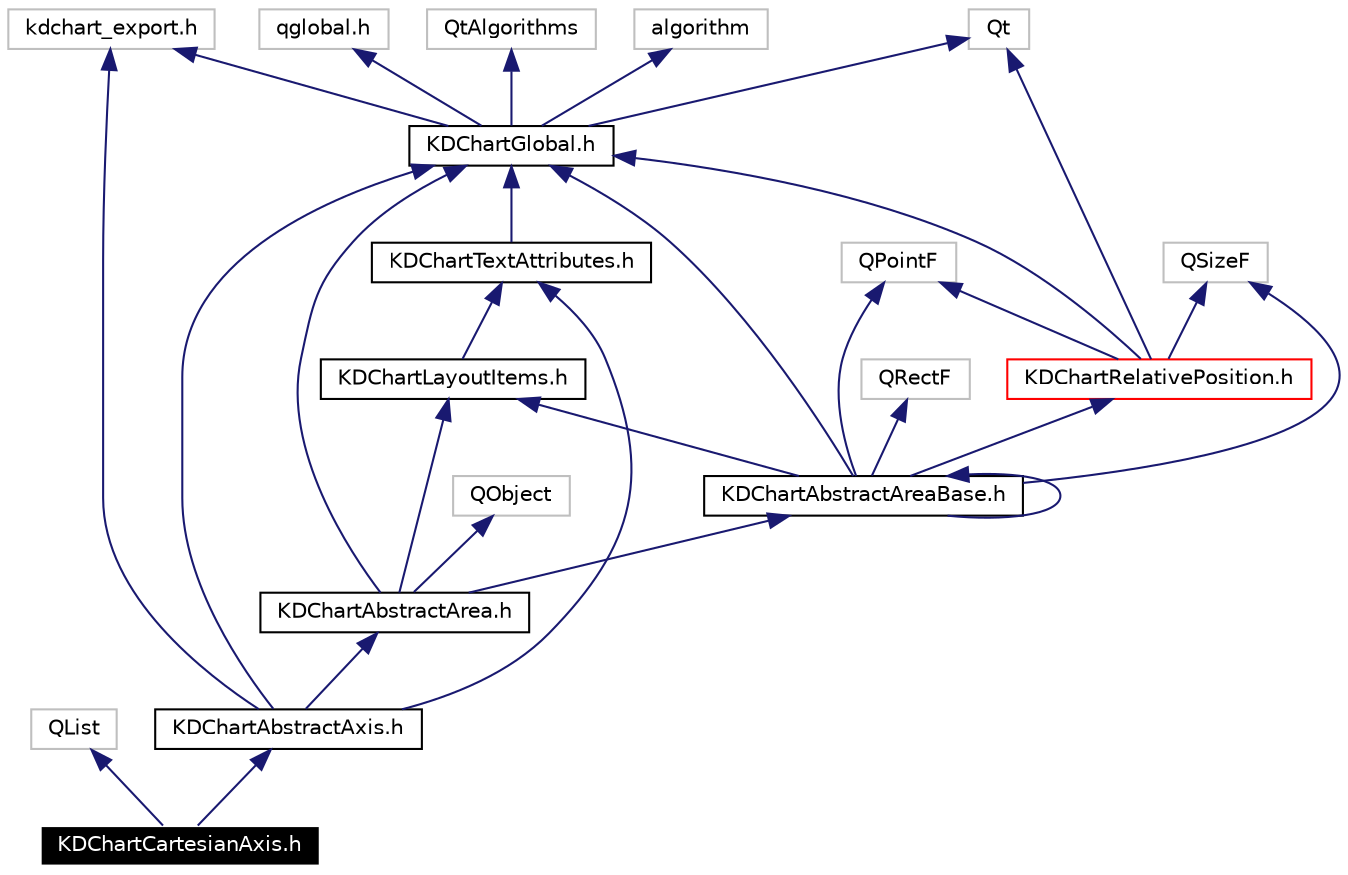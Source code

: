 digraph G
{
  edge [fontname="Helvetica",fontsize=10,labelfontname="Helvetica",labelfontsize=10];
  node [fontname="Helvetica",fontsize=10,shape=record];
  Node1150 [label="KDChartCartesianAxis.h",height=0.2,width=0.4,color="white", fillcolor="black", style="filled" fontcolor="white"];
  Node1151 -> Node1150 [dir=back,color="midnightblue",fontsize=10,style="solid",fontname="Helvetica"];
  Node1151 [label="QList",height=0.2,width=0.4,color="grey75"];
  Node1152 -> Node1150 [dir=back,color="midnightblue",fontsize=10,style="solid",fontname="Helvetica"];
  Node1152 [label="KDChartAbstractAxis.h",height=0.2,width=0.4,color="black",URL="$_k_d_chart_abstract_axis_8h.html"];
  Node1153 -> Node1152 [dir=back,color="midnightblue",fontsize=10,style="solid",fontname="Helvetica"];
  Node1153 [label="kdchart_export.h",height=0.2,width=0.4,color="grey75"];
  Node1154 -> Node1152 [dir=back,color="midnightblue",fontsize=10,style="solid",fontname="Helvetica"];
  Node1154 [label="KDChartGlobal.h",height=0.2,width=0.4,color="black",URL="$_k_d_chart_global_8h.html"];
  Node1155 -> Node1154 [dir=back,color="midnightblue",fontsize=10,style="solid",fontname="Helvetica"];
  Node1155 [label="qglobal.h",height=0.2,width=0.4,color="grey75"];
  Node1153 -> Node1154 [dir=back,color="midnightblue",fontsize=10,style="solid",fontname="Helvetica"];
  Node1156 -> Node1154 [dir=back,color="midnightblue",fontsize=10,style="solid",fontname="Helvetica"];
  Node1156 [label="QtAlgorithms",height=0.2,width=0.4,color="grey75"];
  Node1157 -> Node1154 [dir=back,color="midnightblue",fontsize=10,style="solid",fontname="Helvetica"];
  Node1157 [label="algorithm",height=0.2,width=0.4,color="grey75"];
  Node1158 -> Node1154 [dir=back,color="midnightblue",fontsize=10,style="solid",fontname="Helvetica"];
  Node1158 [label="Qt",height=0.2,width=0.4,color="grey75"];
  Node1159 -> Node1152 [dir=back,color="midnightblue",fontsize=10,style="solid",fontname="Helvetica"];
  Node1159 [label="KDChartAbstractArea.h",height=0.2,width=0.4,color="black",URL="$_k_d_chart_abstract_area_8h.html"];
  Node1160 -> Node1159 [dir=back,color="midnightblue",fontsize=10,style="solid",fontname="Helvetica"];
  Node1160 [label="QObject",height=0.2,width=0.4,color="grey75"];
  Node1154 -> Node1159 [dir=back,color="midnightblue",fontsize=10,style="solid",fontname="Helvetica"];
  Node1161 -> Node1159 [dir=back,color="midnightblue",fontsize=10,style="solid",fontname="Helvetica"];
  Node1161 [label="KDChartAbstractAreaBase.h",height=0.2,width=0.4,color="black",URL="$_k_d_chart_abstract_area_base_8h.html"];
  Node1162 -> Node1161 [dir=back,color="midnightblue",fontsize=10,style="solid",fontname="Helvetica"];
  Node1162 [label="QPointF",height=0.2,width=0.4,color="grey75"];
  Node1163 -> Node1161 [dir=back,color="midnightblue",fontsize=10,style="solid",fontname="Helvetica"];
  Node1163 [label="QSizeF",height=0.2,width=0.4,color="grey75"];
  Node1164 -> Node1161 [dir=back,color="midnightblue",fontsize=10,style="solid",fontname="Helvetica"];
  Node1164 [label="QRectF",height=0.2,width=0.4,color="grey75"];
  Node1154 -> Node1161 [dir=back,color="midnightblue",fontsize=10,style="solid",fontname="Helvetica"];
  Node1165 -> Node1161 [dir=back,color="midnightblue",fontsize=10,style="solid",fontname="Helvetica"];
  Node1165 [label="KDChartLayoutItems.h",height=0.2,width=0.4,color="black",URL="$_k_d_chart_layout_items_8h.html"];
  Node1172 -> Node1165 [dir=back,color="midnightblue",fontsize=10,style="solid",fontname="Helvetica"];
  Node1172 [label="KDChartTextAttributes.h",height=0.2,width=0.4,color="black",URL="$_k_d_chart_text_attributes_8h.html"];
  Node1154 -> Node1172 [dir=back,color="midnightblue",fontsize=10,style="solid",fontname="Helvetica"];
  Node1180 -> Node1161 [dir=back,color="midnightblue",fontsize=10,style="solid",fontname="Helvetica"];
  Node1180 [label="KDChartRelativePosition.h",height=0.2,width=0.4,color="red",URL="$_k_d_chart_relative_position_8h.html"];
  Node1158 -> Node1180 [dir=back,color="midnightblue",fontsize=10,style="solid",fontname="Helvetica"];
  Node1162 -> Node1180 [dir=back,color="midnightblue",fontsize=10,style="solid",fontname="Helvetica"];
  Node1163 -> Node1180 [dir=back,color="midnightblue",fontsize=10,style="solid",fontname="Helvetica"];
  Node1154 -> Node1180 [dir=back,color="midnightblue",fontsize=10,style="solid",fontname="Helvetica"];
  Node1161 -> Node1161 [dir=back,color="midnightblue",fontsize=10,style="solid",fontname="Helvetica"];
  Node1165 -> Node1159 [dir=back,color="midnightblue",fontsize=10,style="solid",fontname="Helvetica"];
  Node1172 -> Node1152 [dir=back,color="midnightblue",fontsize=10,style="solid",fontname="Helvetica"];
}
